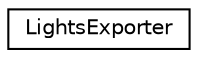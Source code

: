 digraph G
{
  edge [fontname="Helvetica",fontsize="10",labelfontname="Helvetica",labelfontsize="10"];
  node [fontname="Helvetica",fontsize="10",shape=record];
  rankdir=LR;
  Node1 [label="LightsExporter",height=0.2,width=0.4,color="black", fillcolor="white", style="filled",URL="$d1/d2c/classLightsExporter.html"];
}
